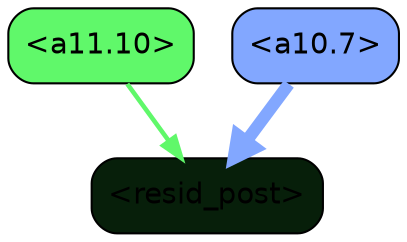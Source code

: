 strict digraph "" {
	graph [bgcolor=transparent,
		layout=dot,
		overlap=false,
		splines=true
	];
	"<a11.10>"	[color=black,
		fillcolor="#60f86a",
		fontname=Helvetica,
		shape=box,
		style="filled, rounded"];
	"<resid_post>"	[color=black,
		fillcolor="#071f0a",
		fontname=Helvetica,
		shape=box,
		style="filled, rounded"];
	"<a11.10>" -> "<resid_post>"	[color="#60f86a",
		penwidth=2.1870908737182617];
	"<a10.7>"	[color=black,
		fillcolor="#82a7ff",
		fontname=Helvetica,
		shape=box,
		style="filled, rounded"];
	"<a10.7>" -> "<resid_post>"	[color="#82a7ff",
		penwidth=5.91640043258667];
}
